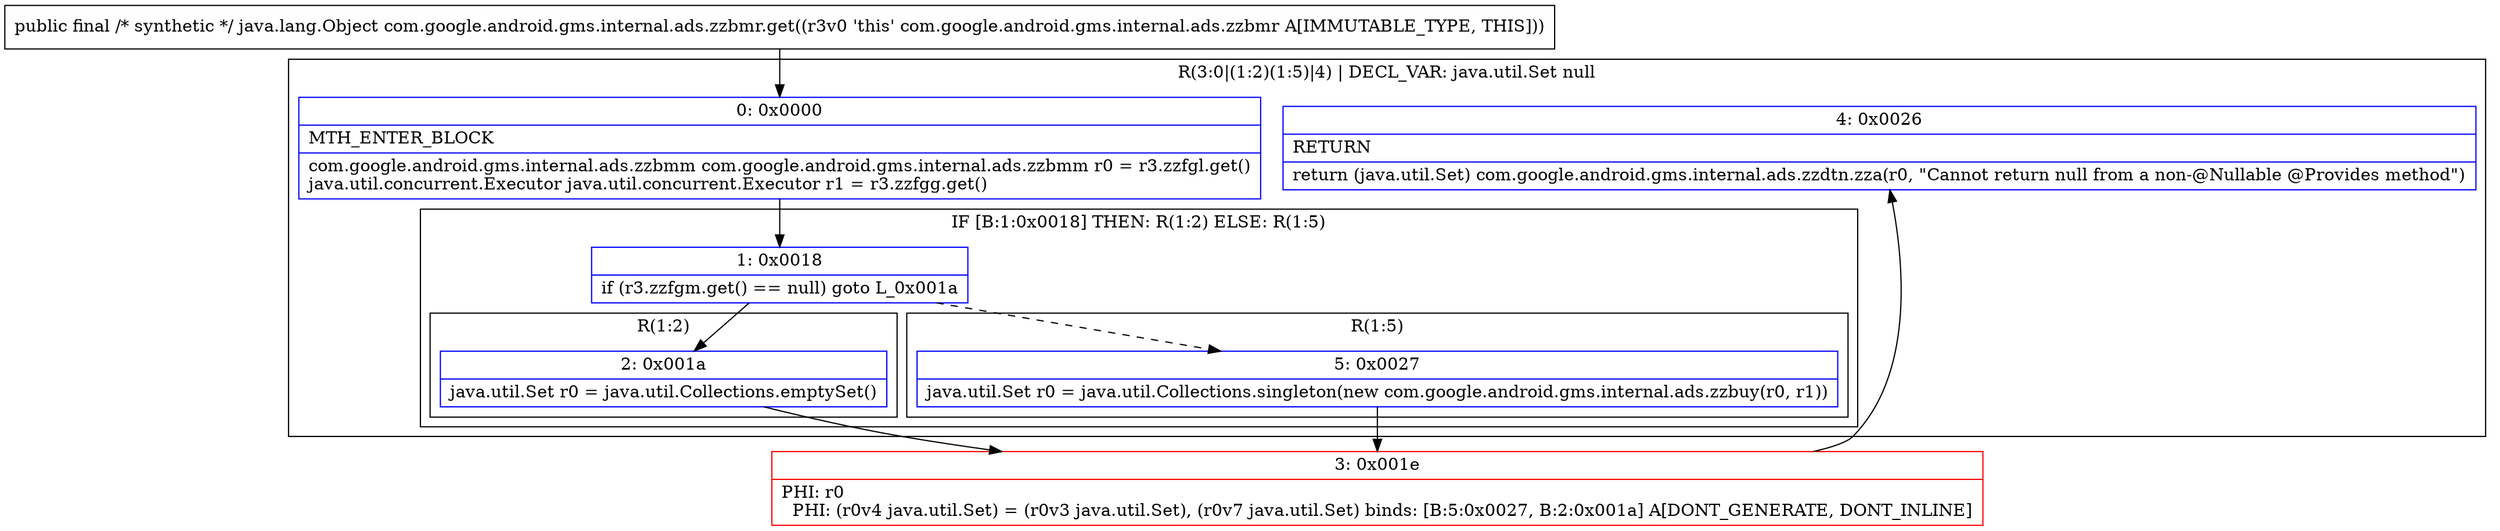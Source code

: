 digraph "CFG forcom.google.android.gms.internal.ads.zzbmr.get()Ljava\/lang\/Object;" {
subgraph cluster_Region_1812058650 {
label = "R(3:0|(1:2)(1:5)|4) | DECL_VAR: java.util.Set null\l";
node [shape=record,color=blue];
Node_0 [shape=record,label="{0\:\ 0x0000|MTH_ENTER_BLOCK\l|com.google.android.gms.internal.ads.zzbmm com.google.android.gms.internal.ads.zzbmm r0 = r3.zzfgl.get()\ljava.util.concurrent.Executor java.util.concurrent.Executor r1 = r3.zzfgg.get()\l}"];
subgraph cluster_IfRegion_2134893926 {
label = "IF [B:1:0x0018] THEN: R(1:2) ELSE: R(1:5)";
node [shape=record,color=blue];
Node_1 [shape=record,label="{1\:\ 0x0018|if (r3.zzfgm.get() == null) goto L_0x001a\l}"];
subgraph cluster_Region_1362191958 {
label = "R(1:2)";
node [shape=record,color=blue];
Node_2 [shape=record,label="{2\:\ 0x001a|java.util.Set r0 = java.util.Collections.emptySet()\l}"];
}
subgraph cluster_Region_195021957 {
label = "R(1:5)";
node [shape=record,color=blue];
Node_5 [shape=record,label="{5\:\ 0x0027|java.util.Set r0 = java.util.Collections.singleton(new com.google.android.gms.internal.ads.zzbuy(r0, r1))\l}"];
}
}
Node_4 [shape=record,label="{4\:\ 0x0026|RETURN\l|return (java.util.Set) com.google.android.gms.internal.ads.zzdtn.zza(r0, \"Cannot return null from a non\-@Nullable @Provides method\")\l}"];
}
Node_3 [shape=record,color=red,label="{3\:\ 0x001e|PHI: r0 \l  PHI: (r0v4 java.util.Set) = (r0v3 java.util.Set), (r0v7 java.util.Set) binds: [B:5:0x0027, B:2:0x001a] A[DONT_GENERATE, DONT_INLINE]\l}"];
MethodNode[shape=record,label="{public final \/* synthetic *\/ java.lang.Object com.google.android.gms.internal.ads.zzbmr.get((r3v0 'this' com.google.android.gms.internal.ads.zzbmr A[IMMUTABLE_TYPE, THIS])) }"];
MethodNode -> Node_0;
Node_0 -> Node_1;
Node_1 -> Node_2;
Node_1 -> Node_5[style=dashed];
Node_2 -> Node_3;
Node_5 -> Node_3;
Node_3 -> Node_4;
}

